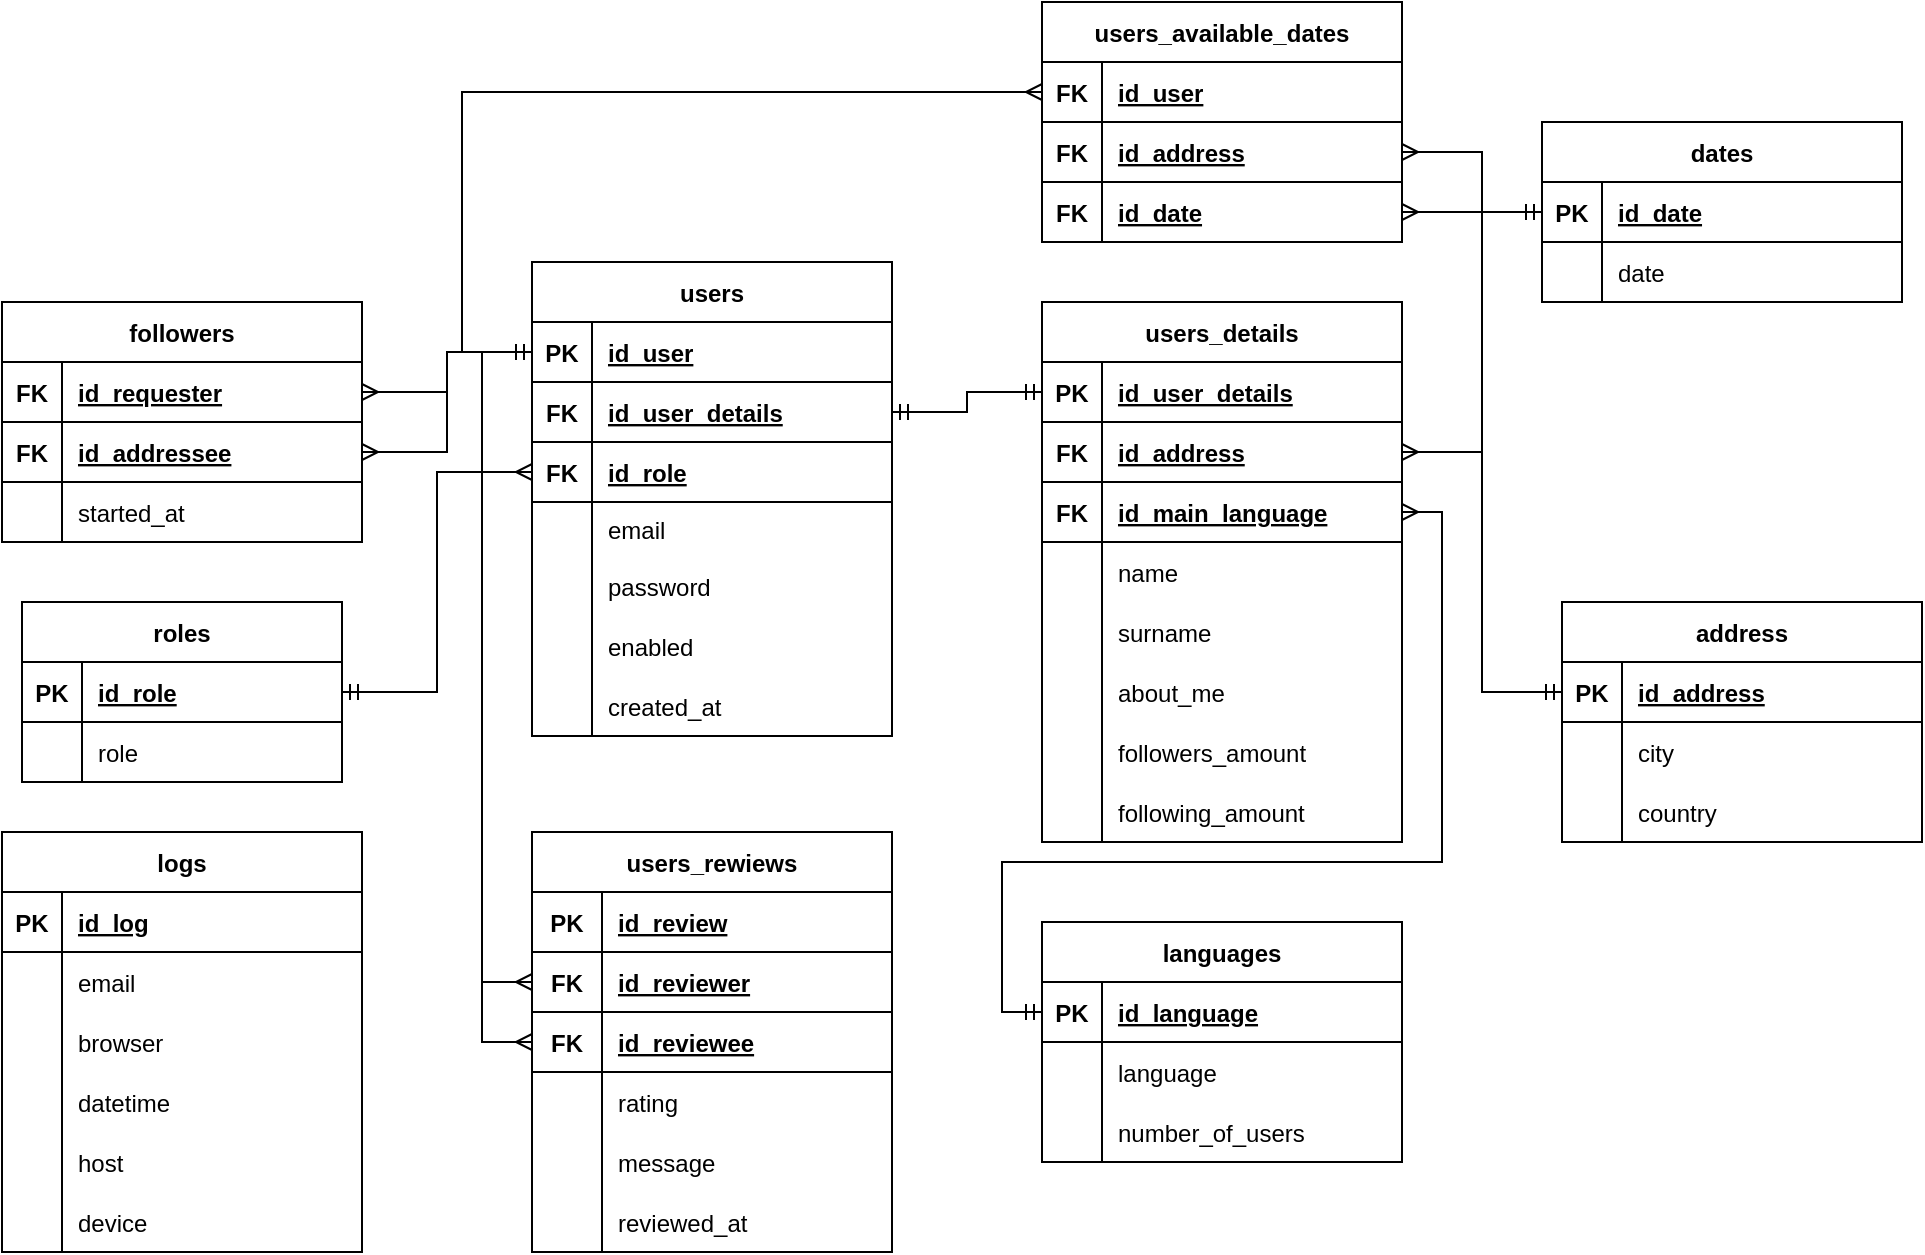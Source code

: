 <mxfile version="14.1.8" type="device"><diagram id="R2lEEEUBdFMjLlhIrx00" name="Page-1"><mxGraphModel dx="1810" dy="1730" grid="1" gridSize="10" guides="1" tooltips="1" connect="1" arrows="1" fold="1" page="1" pageScale="1" pageWidth="850" pageHeight="1100" math="0" shadow="0" extFonts="Permanent Marker^https://fonts.googleapis.com/css?family=Permanent+Marker"><root><mxCell id="0"/><mxCell id="1" parent="0"/><mxCell id="QQQdyWbnRDklk17MnXD_-1" value="users" style="shape=table;startSize=30;container=1;collapsible=1;childLayout=tableLayout;fixedRows=1;rowLines=0;fontStyle=1;align=center;resizeLast=1;" parent="1" vertex="1"><mxGeometry x="245" y="70" width="180" height="237" as="geometry"><mxRectangle x="245" y="100" width="60" height="30" as="alternateBounds"/></mxGeometry></mxCell><mxCell id="QQQdyWbnRDklk17MnXD_-2" value="" style="shape=partialRectangle;collapsible=0;dropTarget=0;pointerEvents=0;fillColor=none;top=0;left=0;bottom=1;right=0;points=[[0,0.5],[1,0.5]];portConstraint=eastwest;" parent="QQQdyWbnRDklk17MnXD_-1" vertex="1"><mxGeometry y="30" width="180" height="30" as="geometry"/></mxCell><mxCell id="QQQdyWbnRDklk17MnXD_-3" value="PK" style="shape=partialRectangle;connectable=0;fillColor=none;top=0;left=0;bottom=0;right=0;fontStyle=1;overflow=hidden;" parent="QQQdyWbnRDklk17MnXD_-2" vertex="1"><mxGeometry width="30" height="30" as="geometry"/></mxCell><mxCell id="QQQdyWbnRDklk17MnXD_-4" value="id_user" style="shape=partialRectangle;connectable=0;fillColor=none;top=0;left=0;bottom=0;right=0;align=left;spacingLeft=6;fontStyle=5;overflow=hidden;" parent="QQQdyWbnRDklk17MnXD_-2" vertex="1"><mxGeometry x="30" width="150" height="30" as="geometry"/></mxCell><mxCell id="QQQdyWbnRDklk17MnXD_-152" value="" style="shape=partialRectangle;collapsible=0;dropTarget=0;pointerEvents=0;fillColor=none;top=0;left=0;bottom=1;right=0;points=[[0,0.5],[1,0.5]];portConstraint=eastwest;" parent="QQQdyWbnRDklk17MnXD_-1" vertex="1"><mxGeometry y="60" width="180" height="30" as="geometry"/></mxCell><mxCell id="QQQdyWbnRDklk17MnXD_-153" value="FK" style="shape=partialRectangle;connectable=0;fillColor=none;top=0;left=0;bottom=0;right=0;fontStyle=1;overflow=hidden;" parent="QQQdyWbnRDklk17MnXD_-152" vertex="1"><mxGeometry width="30" height="30" as="geometry"/></mxCell><mxCell id="QQQdyWbnRDklk17MnXD_-154" value="id_user_details" style="shape=partialRectangle;connectable=0;fillColor=none;top=0;left=0;bottom=0;right=0;align=left;spacingLeft=6;fontStyle=5;overflow=hidden;" parent="QQQdyWbnRDklk17MnXD_-152" vertex="1"><mxGeometry x="30" width="150" height="30" as="geometry"/></mxCell><mxCell id="QPx7M7cg3uS0VFVRsW0V-1" value="" style="shape=partialRectangle;collapsible=0;dropTarget=0;pointerEvents=0;fillColor=none;top=0;left=0;bottom=1;right=0;points=[[0,0.5],[1,0.5]];portConstraint=eastwest;" parent="QQQdyWbnRDklk17MnXD_-1" vertex="1"><mxGeometry y="90" width="180" height="30" as="geometry"/></mxCell><mxCell id="QPx7M7cg3uS0VFVRsW0V-2" value="FK" style="shape=partialRectangle;connectable=0;fillColor=none;top=0;left=0;bottom=0;right=0;fontStyle=1;overflow=hidden;" parent="QPx7M7cg3uS0VFVRsW0V-1" vertex="1"><mxGeometry width="30" height="30" as="geometry"/></mxCell><mxCell id="QPx7M7cg3uS0VFVRsW0V-3" value="id_role" style="shape=partialRectangle;connectable=0;fillColor=none;top=0;left=0;bottom=0;right=0;align=left;spacingLeft=6;fontStyle=5;overflow=hidden;" parent="QPx7M7cg3uS0VFVRsW0V-1" vertex="1"><mxGeometry x="30" width="150" height="30" as="geometry"/></mxCell><mxCell id="QQQdyWbnRDklk17MnXD_-5" value="" style="shape=partialRectangle;collapsible=0;dropTarget=0;pointerEvents=0;fillColor=none;top=0;left=0;bottom=0;right=0;points=[[0,0.5],[1,0.5]];portConstraint=eastwest;" parent="QQQdyWbnRDklk17MnXD_-1" vertex="1"><mxGeometry y="120" width="180" height="27" as="geometry"/></mxCell><mxCell id="QQQdyWbnRDklk17MnXD_-6" value="" style="shape=partialRectangle;connectable=0;fillColor=none;top=0;left=0;bottom=0;right=0;editable=1;overflow=hidden;" parent="QQQdyWbnRDklk17MnXD_-5" vertex="1"><mxGeometry width="30" height="27" as="geometry"/></mxCell><mxCell id="QQQdyWbnRDklk17MnXD_-7" value="email" style="shape=partialRectangle;connectable=0;fillColor=none;top=0;left=0;bottom=0;right=0;align=left;spacingLeft=6;overflow=hidden;" parent="QQQdyWbnRDklk17MnXD_-5" vertex="1"><mxGeometry x="30" width="150" height="27" as="geometry"/></mxCell><mxCell id="QQQdyWbnRDklk17MnXD_-8" value="" style="shape=partialRectangle;collapsible=0;dropTarget=0;pointerEvents=0;fillColor=none;top=0;left=0;bottom=0;right=0;points=[[0,0.5],[1,0.5]];portConstraint=eastwest;" parent="QQQdyWbnRDklk17MnXD_-1" vertex="1"><mxGeometry y="147" width="180" height="30" as="geometry"/></mxCell><mxCell id="QQQdyWbnRDklk17MnXD_-9" value="" style="shape=partialRectangle;connectable=0;fillColor=none;top=0;left=0;bottom=0;right=0;editable=1;overflow=hidden;" parent="QQQdyWbnRDklk17MnXD_-8" vertex="1"><mxGeometry width="30" height="30" as="geometry"/></mxCell><mxCell id="QQQdyWbnRDklk17MnXD_-10" value="password" style="shape=partialRectangle;connectable=0;fillColor=none;top=0;left=0;bottom=0;right=0;align=left;spacingLeft=6;overflow=hidden;" parent="QQQdyWbnRDklk17MnXD_-8" vertex="1"><mxGeometry x="30" width="150" height="30" as="geometry"/></mxCell><mxCell id="QQQdyWbnRDklk17MnXD_-11" value="" style="shape=partialRectangle;collapsible=0;dropTarget=0;pointerEvents=0;fillColor=none;top=0;left=0;bottom=0;right=0;points=[[0,0.5],[1,0.5]];portConstraint=eastwest;" parent="QQQdyWbnRDklk17MnXD_-1" vertex="1"><mxGeometry y="177" width="180" height="30" as="geometry"/></mxCell><mxCell id="QQQdyWbnRDklk17MnXD_-12" value="" style="shape=partialRectangle;connectable=0;fillColor=none;top=0;left=0;bottom=0;right=0;editable=1;overflow=hidden;" parent="QQQdyWbnRDklk17MnXD_-11" vertex="1"><mxGeometry width="30" height="30" as="geometry"/></mxCell><mxCell id="QQQdyWbnRDklk17MnXD_-13" value="enabled" style="shape=partialRectangle;connectable=0;fillColor=none;top=0;left=0;bottom=0;right=0;align=left;spacingLeft=6;overflow=hidden;" parent="QQQdyWbnRDklk17MnXD_-11" vertex="1"><mxGeometry x="30" width="150" height="30" as="geometry"/></mxCell><mxCell id="QQQdyWbnRDklk17MnXD_-31" value="" style="shape=partialRectangle;collapsible=0;dropTarget=0;pointerEvents=0;fillColor=none;top=0;left=0;bottom=0;right=0;points=[[0,0.5],[1,0.5]];portConstraint=eastwest;" parent="QQQdyWbnRDklk17MnXD_-1" vertex="1"><mxGeometry y="207" width="180" height="30" as="geometry"/></mxCell><mxCell id="QQQdyWbnRDklk17MnXD_-32" value="" style="shape=partialRectangle;connectable=0;fillColor=none;top=0;left=0;bottom=0;right=0;editable=1;overflow=hidden;" parent="QQQdyWbnRDklk17MnXD_-31" vertex="1"><mxGeometry width="30" height="30" as="geometry"/></mxCell><mxCell id="QQQdyWbnRDklk17MnXD_-33" value="created_at" style="shape=partialRectangle;connectable=0;fillColor=none;top=0;left=0;bottom=0;right=0;align=left;spacingLeft=6;overflow=hidden;" parent="QQQdyWbnRDklk17MnXD_-31" vertex="1"><mxGeometry x="30" width="150" height="30" as="geometry"/></mxCell><mxCell id="QQQdyWbnRDklk17MnXD_-14" value="users_details" style="shape=table;startSize=30;container=1;collapsible=1;childLayout=tableLayout;fixedRows=1;rowLines=0;fontStyle=1;align=center;resizeLast=1;" parent="1" vertex="1"><mxGeometry x="500" y="90" width="180" height="270" as="geometry"/></mxCell><mxCell id="QQQdyWbnRDklk17MnXD_-15" value="" style="shape=partialRectangle;collapsible=0;dropTarget=0;pointerEvents=0;fillColor=none;top=0;left=0;bottom=1;right=0;points=[[0,0.5],[1,0.5]];portConstraint=eastwest;" parent="QQQdyWbnRDklk17MnXD_-14" vertex="1"><mxGeometry y="30" width="180" height="30" as="geometry"/></mxCell><mxCell id="QQQdyWbnRDklk17MnXD_-16" value="PK" style="shape=partialRectangle;connectable=0;fillColor=none;top=0;left=0;bottom=0;right=0;fontStyle=1;overflow=hidden;" parent="QQQdyWbnRDklk17MnXD_-15" vertex="1"><mxGeometry width="30" height="30" as="geometry"/></mxCell><mxCell id="QQQdyWbnRDklk17MnXD_-17" value="id_user_details" style="shape=partialRectangle;connectable=0;fillColor=none;top=0;left=0;bottom=0;right=0;align=left;spacingLeft=6;fontStyle=5;overflow=hidden;" parent="QQQdyWbnRDklk17MnXD_-15" vertex="1"><mxGeometry x="30" width="150" height="30" as="geometry"/></mxCell><mxCell id="QQQdyWbnRDklk17MnXD_-162" value="" style="shape=partialRectangle;collapsible=0;dropTarget=0;pointerEvents=0;fillColor=none;top=0;left=0;bottom=1;right=0;points=[[0,0.5],[1,0.5]];portConstraint=eastwest;" parent="QQQdyWbnRDklk17MnXD_-14" vertex="1"><mxGeometry y="60" width="180" height="30" as="geometry"/></mxCell><mxCell id="QQQdyWbnRDklk17MnXD_-163" value="FK" style="shape=partialRectangle;connectable=0;fillColor=none;top=0;left=0;bottom=0;right=0;fontStyle=1;overflow=hidden;" parent="QQQdyWbnRDklk17MnXD_-162" vertex="1"><mxGeometry width="30" height="30" as="geometry"/></mxCell><mxCell id="QQQdyWbnRDklk17MnXD_-164" value="id_address" style="shape=partialRectangle;connectable=0;fillColor=none;top=0;left=0;bottom=0;right=0;align=left;spacingLeft=6;fontStyle=5;overflow=hidden;" parent="QQQdyWbnRDklk17MnXD_-162" vertex="1"><mxGeometry x="30" width="150" height="30" as="geometry"/></mxCell><mxCell id="KaWQi2-faevTmhWFmz7z-18" value="" style="shape=partialRectangle;collapsible=0;dropTarget=0;pointerEvents=0;fillColor=none;top=0;left=0;bottom=1;right=0;points=[[0,0.5],[1,0.5]];portConstraint=eastwest;" parent="QQQdyWbnRDklk17MnXD_-14" vertex="1"><mxGeometry y="90" width="180" height="30" as="geometry"/></mxCell><mxCell id="KaWQi2-faevTmhWFmz7z-19" value="FK" style="shape=partialRectangle;connectable=0;fillColor=none;top=0;left=0;bottom=0;right=0;fontStyle=1;overflow=hidden;" parent="KaWQi2-faevTmhWFmz7z-18" vertex="1"><mxGeometry width="30" height="30" as="geometry"/></mxCell><mxCell id="KaWQi2-faevTmhWFmz7z-20" value="id_main_language" style="shape=partialRectangle;connectable=0;fillColor=none;top=0;left=0;bottom=0;right=0;align=left;spacingLeft=6;fontStyle=5;overflow=hidden;" parent="KaWQi2-faevTmhWFmz7z-18" vertex="1"><mxGeometry x="30" width="150" height="30" as="geometry"/></mxCell><mxCell id="QQQdyWbnRDklk17MnXD_-18" value="" style="shape=partialRectangle;collapsible=0;dropTarget=0;pointerEvents=0;fillColor=none;top=0;left=0;bottom=0;right=0;points=[[0,0.5],[1,0.5]];portConstraint=eastwest;" parent="QQQdyWbnRDklk17MnXD_-14" vertex="1"><mxGeometry y="120" width="180" height="30" as="geometry"/></mxCell><mxCell id="QQQdyWbnRDklk17MnXD_-19" value="" style="shape=partialRectangle;connectable=0;fillColor=none;top=0;left=0;bottom=0;right=0;editable=1;overflow=hidden;" parent="QQQdyWbnRDklk17MnXD_-18" vertex="1"><mxGeometry width="30" height="30" as="geometry"/></mxCell><mxCell id="QQQdyWbnRDklk17MnXD_-20" value="name" style="shape=partialRectangle;connectable=0;fillColor=none;top=0;left=0;bottom=0;right=0;align=left;spacingLeft=6;overflow=hidden;" parent="QQQdyWbnRDklk17MnXD_-18" vertex="1"><mxGeometry x="30" width="150" height="30" as="geometry"/></mxCell><mxCell id="QQQdyWbnRDklk17MnXD_-21" value="" style="shape=partialRectangle;collapsible=0;dropTarget=0;pointerEvents=0;fillColor=none;top=0;left=0;bottom=0;right=0;points=[[0,0.5],[1,0.5]];portConstraint=eastwest;" parent="QQQdyWbnRDklk17MnXD_-14" vertex="1"><mxGeometry y="150" width="180" height="30" as="geometry"/></mxCell><mxCell id="QQQdyWbnRDklk17MnXD_-22" value="" style="shape=partialRectangle;connectable=0;fillColor=none;top=0;left=0;bottom=0;right=0;editable=1;overflow=hidden;" parent="QQQdyWbnRDklk17MnXD_-21" vertex="1"><mxGeometry width="30" height="30" as="geometry"/></mxCell><mxCell id="QQQdyWbnRDklk17MnXD_-23" value="surname" style="shape=partialRectangle;connectable=0;fillColor=none;top=0;left=0;bottom=0;right=0;align=left;spacingLeft=6;overflow=hidden;" parent="QQQdyWbnRDklk17MnXD_-21" vertex="1"><mxGeometry x="30" width="150" height="30" as="geometry"/></mxCell><mxCell id="QQQdyWbnRDklk17MnXD_-34" value="" style="shape=partialRectangle;collapsible=0;dropTarget=0;pointerEvents=0;fillColor=none;top=0;left=0;bottom=0;right=0;points=[[0,0.5],[1,0.5]];portConstraint=eastwest;" parent="QQQdyWbnRDklk17MnXD_-14" vertex="1"><mxGeometry y="180" width="180" height="30" as="geometry"/></mxCell><mxCell id="QQQdyWbnRDklk17MnXD_-35" value="" style="shape=partialRectangle;connectable=0;fillColor=none;top=0;left=0;bottom=0;right=0;editable=1;overflow=hidden;" parent="QQQdyWbnRDklk17MnXD_-34" vertex="1"><mxGeometry width="30" height="30" as="geometry"/></mxCell><mxCell id="QQQdyWbnRDklk17MnXD_-36" value="about_me" style="shape=partialRectangle;connectable=0;fillColor=none;top=0;left=0;bottom=0;right=0;align=left;spacingLeft=6;overflow=hidden;" parent="QQQdyWbnRDklk17MnXD_-34" vertex="1"><mxGeometry x="30" width="150" height="30" as="geometry"/></mxCell><mxCell id="QQQdyWbnRDklk17MnXD_-258" value="" style="shape=partialRectangle;collapsible=0;dropTarget=0;pointerEvents=0;fillColor=none;top=0;left=0;bottom=0;right=0;points=[[0,0.5],[1,0.5]];portConstraint=eastwest;" parent="QQQdyWbnRDklk17MnXD_-14" vertex="1"><mxGeometry y="210" width="180" height="30" as="geometry"/></mxCell><mxCell id="QQQdyWbnRDklk17MnXD_-259" value="" style="shape=partialRectangle;connectable=0;fillColor=none;top=0;left=0;bottom=0;right=0;editable=1;overflow=hidden;" parent="QQQdyWbnRDklk17MnXD_-258" vertex="1"><mxGeometry width="30" height="30" as="geometry"/></mxCell><mxCell id="QQQdyWbnRDklk17MnXD_-260" value="followers_amount" style="shape=partialRectangle;connectable=0;fillColor=none;top=0;left=0;bottom=0;right=0;align=left;spacingLeft=6;overflow=hidden;" parent="QQQdyWbnRDklk17MnXD_-258" vertex="1"><mxGeometry x="30" width="150" height="30" as="geometry"/></mxCell><mxCell id="QQQdyWbnRDklk17MnXD_-262" value="" style="shape=partialRectangle;collapsible=0;dropTarget=0;pointerEvents=0;fillColor=none;top=0;left=0;bottom=0;right=0;points=[[0,0.5],[1,0.5]];portConstraint=eastwest;" parent="QQQdyWbnRDklk17MnXD_-14" vertex="1"><mxGeometry y="240" width="180" height="30" as="geometry"/></mxCell><mxCell id="QQQdyWbnRDklk17MnXD_-263" value="" style="shape=partialRectangle;connectable=0;fillColor=none;top=0;left=0;bottom=0;right=0;editable=1;overflow=hidden;" parent="QQQdyWbnRDklk17MnXD_-262" vertex="1"><mxGeometry width="30" height="30" as="geometry"/></mxCell><mxCell id="QQQdyWbnRDklk17MnXD_-264" value="following_amount" style="shape=partialRectangle;connectable=0;fillColor=none;top=0;left=0;bottom=0;right=0;align=left;spacingLeft=6;overflow=hidden;" parent="QQQdyWbnRDklk17MnXD_-262" vertex="1"><mxGeometry x="30" width="150" height="30" as="geometry"/></mxCell><mxCell id="QQQdyWbnRDklk17MnXD_-43" value="address" style="shape=table;startSize=30;container=1;collapsible=1;childLayout=tableLayout;fixedRows=1;rowLines=0;fontStyle=1;align=center;resizeLast=1;" parent="1" vertex="1"><mxGeometry x="760" y="240" width="180" height="120" as="geometry"/></mxCell><mxCell id="QQQdyWbnRDklk17MnXD_-44" value="" style="shape=partialRectangle;collapsible=0;dropTarget=0;pointerEvents=0;fillColor=none;top=0;left=0;bottom=1;right=0;points=[[0,0.5],[1,0.5]];portConstraint=eastwest;" parent="QQQdyWbnRDklk17MnXD_-43" vertex="1"><mxGeometry y="30" width="180" height="30" as="geometry"/></mxCell><mxCell id="QQQdyWbnRDklk17MnXD_-45" value="PK" style="shape=partialRectangle;connectable=0;fillColor=none;top=0;left=0;bottom=0;right=0;fontStyle=1;overflow=hidden;" parent="QQQdyWbnRDklk17MnXD_-44" vertex="1"><mxGeometry width="30" height="30" as="geometry"/></mxCell><mxCell id="QQQdyWbnRDklk17MnXD_-46" value="id_address" style="shape=partialRectangle;connectable=0;fillColor=none;top=0;left=0;bottom=0;right=0;align=left;spacingLeft=6;fontStyle=5;overflow=hidden;" parent="QQQdyWbnRDklk17MnXD_-44" vertex="1"><mxGeometry x="30" width="150" height="30" as="geometry"/></mxCell><mxCell id="QQQdyWbnRDklk17MnXD_-47" value="" style="shape=partialRectangle;collapsible=0;dropTarget=0;pointerEvents=0;fillColor=none;top=0;left=0;bottom=0;right=0;points=[[0,0.5],[1,0.5]];portConstraint=eastwest;" parent="QQQdyWbnRDklk17MnXD_-43" vertex="1"><mxGeometry y="60" width="180" height="30" as="geometry"/></mxCell><mxCell id="QQQdyWbnRDklk17MnXD_-48" value="" style="shape=partialRectangle;connectable=0;fillColor=none;top=0;left=0;bottom=0;right=0;editable=1;overflow=hidden;" parent="QQQdyWbnRDklk17MnXD_-47" vertex="1"><mxGeometry width="30" height="30" as="geometry"/></mxCell><mxCell id="QQQdyWbnRDklk17MnXD_-49" value="city" style="shape=partialRectangle;connectable=0;fillColor=none;top=0;left=0;bottom=0;right=0;align=left;spacingLeft=6;overflow=hidden;" parent="QQQdyWbnRDklk17MnXD_-47" vertex="1"><mxGeometry x="30" width="150" height="30" as="geometry"/></mxCell><mxCell id="QQQdyWbnRDklk17MnXD_-50" value="" style="shape=partialRectangle;collapsible=0;dropTarget=0;pointerEvents=0;fillColor=none;top=0;left=0;bottom=0;right=0;points=[[0,0.5],[1,0.5]];portConstraint=eastwest;" parent="QQQdyWbnRDklk17MnXD_-43" vertex="1"><mxGeometry y="90" width="180" height="30" as="geometry"/></mxCell><mxCell id="QQQdyWbnRDklk17MnXD_-51" value="" style="shape=partialRectangle;connectable=0;fillColor=none;top=0;left=0;bottom=0;right=0;editable=1;overflow=hidden;" parent="QQQdyWbnRDklk17MnXD_-50" vertex="1"><mxGeometry width="30" height="30" as="geometry"/></mxCell><mxCell id="QQQdyWbnRDklk17MnXD_-52" value="country" style="shape=partialRectangle;connectable=0;fillColor=none;top=0;left=0;bottom=0;right=0;align=left;spacingLeft=6;overflow=hidden;" parent="QQQdyWbnRDklk17MnXD_-50" vertex="1"><mxGeometry x="30" width="150" height="30" as="geometry"/></mxCell><mxCell id="QQQdyWbnRDklk17MnXD_-56" value="languages" style="shape=table;startSize=30;container=1;collapsible=1;childLayout=tableLayout;fixedRows=1;rowLines=0;fontStyle=1;align=center;resizeLast=1;" parent="1" vertex="1"><mxGeometry x="500" y="400" width="180" height="120" as="geometry"/></mxCell><mxCell id="QQQdyWbnRDklk17MnXD_-57" value="" style="shape=partialRectangle;collapsible=0;dropTarget=0;pointerEvents=0;fillColor=none;top=0;left=0;bottom=1;right=0;points=[[0,0.5],[1,0.5]];portConstraint=eastwest;" parent="QQQdyWbnRDklk17MnXD_-56" vertex="1"><mxGeometry y="30" width="180" height="30" as="geometry"/></mxCell><mxCell id="QQQdyWbnRDklk17MnXD_-58" value="PK" style="shape=partialRectangle;connectable=0;fillColor=none;top=0;left=0;bottom=0;right=0;fontStyle=1;overflow=hidden;" parent="QQQdyWbnRDklk17MnXD_-57" vertex="1"><mxGeometry width="30" height="30" as="geometry"/></mxCell><mxCell id="QQQdyWbnRDklk17MnXD_-59" value="id_language" style="shape=partialRectangle;connectable=0;fillColor=none;top=0;left=0;bottom=0;right=0;align=left;spacingLeft=6;fontStyle=5;overflow=hidden;" parent="QQQdyWbnRDklk17MnXD_-57" vertex="1"><mxGeometry x="30" width="150" height="30" as="geometry"/></mxCell><mxCell id="QQQdyWbnRDklk17MnXD_-60" value="" style="shape=partialRectangle;collapsible=0;dropTarget=0;pointerEvents=0;fillColor=none;top=0;left=0;bottom=0;right=0;points=[[0,0.5],[1,0.5]];portConstraint=eastwest;" parent="QQQdyWbnRDklk17MnXD_-56" vertex="1"><mxGeometry y="60" width="180" height="30" as="geometry"/></mxCell><mxCell id="QQQdyWbnRDklk17MnXD_-61" value="" style="shape=partialRectangle;connectable=0;fillColor=none;top=0;left=0;bottom=0;right=0;editable=1;overflow=hidden;" parent="QQQdyWbnRDklk17MnXD_-60" vertex="1"><mxGeometry width="30" height="30" as="geometry"/></mxCell><mxCell id="QQQdyWbnRDklk17MnXD_-62" value="language" style="shape=partialRectangle;connectable=0;fillColor=none;top=0;left=0;bottom=0;right=0;align=left;spacingLeft=6;overflow=hidden;" parent="QQQdyWbnRDklk17MnXD_-60" vertex="1"><mxGeometry x="30" width="150" height="30" as="geometry"/></mxCell><mxCell id="QQQdyWbnRDklk17MnXD_-63" value="" style="shape=partialRectangle;collapsible=0;dropTarget=0;pointerEvents=0;fillColor=none;top=0;left=0;bottom=0;right=0;points=[[0,0.5],[1,0.5]];portConstraint=eastwest;" parent="QQQdyWbnRDklk17MnXD_-56" vertex="1"><mxGeometry y="90" width="180" height="30" as="geometry"/></mxCell><mxCell id="QQQdyWbnRDklk17MnXD_-64" value="" style="shape=partialRectangle;connectable=0;fillColor=none;top=0;left=0;bottom=0;right=0;editable=1;overflow=hidden;" parent="QQQdyWbnRDklk17MnXD_-63" vertex="1"><mxGeometry width="30" height="30" as="geometry"/></mxCell><mxCell id="QQQdyWbnRDklk17MnXD_-65" value="number_of_users" style="shape=partialRectangle;connectable=0;fillColor=none;top=0;left=0;bottom=0;right=0;align=left;spacingLeft=6;overflow=hidden;" parent="QQQdyWbnRDklk17MnXD_-63" vertex="1"><mxGeometry x="30" width="150" height="30" as="geometry"/></mxCell><mxCell id="QQQdyWbnRDklk17MnXD_-69" value="users_rewiews" style="shape=table;startSize=30;container=1;collapsible=1;childLayout=tableLayout;fixedRows=1;rowLines=0;fontStyle=1;align=center;resizeLast=1;" parent="1" vertex="1"><mxGeometry x="245" y="355" width="180" height="210" as="geometry"/></mxCell><mxCell id="e4N90c6z5daCS9bM2yyf-2" value="" style="shape=partialRectangle;collapsible=0;dropTarget=0;pointerEvents=0;fillColor=none;top=0;left=0;bottom=1;right=0;points=[[0,0.5],[1,0.5]];portConstraint=eastwest;" vertex="1" parent="QQQdyWbnRDklk17MnXD_-69"><mxGeometry y="30" width="180" height="30" as="geometry"/></mxCell><mxCell id="e4N90c6z5daCS9bM2yyf-3" value="PK" style="shape=partialRectangle;connectable=0;fillColor=none;top=0;left=0;bottom=0;right=0;fontStyle=1;overflow=hidden;" vertex="1" parent="e4N90c6z5daCS9bM2yyf-2"><mxGeometry width="35" height="30" as="geometry"/></mxCell><mxCell id="e4N90c6z5daCS9bM2yyf-4" value="id_review" style="shape=partialRectangle;connectable=0;fillColor=none;top=0;left=0;bottom=0;right=0;align=left;spacingLeft=6;fontStyle=5;overflow=hidden;" vertex="1" parent="e4N90c6z5daCS9bM2yyf-2"><mxGeometry x="35" width="145" height="30" as="geometry"/></mxCell><mxCell id="QQQdyWbnRDklk17MnXD_-187" value="" style="shape=partialRectangle;collapsible=0;dropTarget=0;pointerEvents=0;fillColor=none;top=0;left=0;bottom=1;right=0;points=[[0,0.5],[1,0.5]];portConstraint=eastwest;" parent="QQQdyWbnRDklk17MnXD_-69" vertex="1"><mxGeometry y="60" width="180" height="30" as="geometry"/></mxCell><mxCell id="QQQdyWbnRDklk17MnXD_-188" value="FK" style="shape=partialRectangle;connectable=0;fillColor=none;top=0;left=0;bottom=0;right=0;fontStyle=1;overflow=hidden;" parent="QQQdyWbnRDklk17MnXD_-187" vertex="1"><mxGeometry width="35" height="30" as="geometry"/></mxCell><mxCell id="QQQdyWbnRDklk17MnXD_-189" value="id_reviewer" style="shape=partialRectangle;connectable=0;fillColor=none;top=0;left=0;bottom=0;right=0;align=left;spacingLeft=6;fontStyle=5;overflow=hidden;" parent="QQQdyWbnRDklk17MnXD_-187" vertex="1"><mxGeometry x="35" width="145" height="30" as="geometry"/></mxCell><mxCell id="KaWQi2-faevTmhWFmz7z-1" value="" style="shape=partialRectangle;collapsible=0;dropTarget=0;pointerEvents=0;fillColor=none;top=0;left=0;bottom=1;right=0;points=[[0,0.5],[1,0.5]];portConstraint=eastwest;" parent="QQQdyWbnRDklk17MnXD_-69" vertex="1"><mxGeometry y="90" width="180" height="30" as="geometry"/></mxCell><mxCell id="KaWQi2-faevTmhWFmz7z-2" value="FK" style="shape=partialRectangle;connectable=0;fillColor=none;top=0;left=0;bottom=0;right=0;fontStyle=1;overflow=hidden;" parent="KaWQi2-faevTmhWFmz7z-1" vertex="1"><mxGeometry width="35" height="30" as="geometry"/></mxCell><mxCell id="KaWQi2-faevTmhWFmz7z-3" value="id_reviewee" style="shape=partialRectangle;connectable=0;fillColor=none;top=0;left=0;bottom=0;right=0;align=left;spacingLeft=6;fontStyle=5;overflow=hidden;" parent="KaWQi2-faevTmhWFmz7z-1" vertex="1"><mxGeometry x="35" width="145" height="30" as="geometry"/></mxCell><mxCell id="QQQdyWbnRDklk17MnXD_-232" value="" style="shape=partialRectangle;collapsible=0;dropTarget=0;pointerEvents=0;fillColor=none;top=0;left=0;bottom=0;right=0;points=[[0,0.5],[1,0.5]];portConstraint=eastwest;align=left;" parent="QQQdyWbnRDklk17MnXD_-69" vertex="1"><mxGeometry y="120" width="180" height="30" as="geometry"/></mxCell><mxCell id="QQQdyWbnRDklk17MnXD_-233" value="" style="shape=partialRectangle;connectable=0;fillColor=none;top=0;left=0;bottom=0;right=0;editable=1;overflow=hidden;" parent="QQQdyWbnRDklk17MnXD_-232" vertex="1"><mxGeometry width="35" height="30" as="geometry"/></mxCell><mxCell id="QQQdyWbnRDklk17MnXD_-234" value="rating" style="shape=partialRectangle;connectable=0;fillColor=none;top=0;left=0;bottom=0;right=0;align=left;spacingLeft=6;overflow=hidden;" parent="QQQdyWbnRDklk17MnXD_-232" vertex="1"><mxGeometry x="35" width="145" height="30" as="geometry"/></mxCell><mxCell id="QQQdyWbnRDklk17MnXD_-235" value="" style="shape=partialRectangle;collapsible=0;dropTarget=0;pointerEvents=0;fillColor=none;top=0;left=0;bottom=0;right=0;points=[[0,0.5],[1,0.5]];portConstraint=eastwest;align=left;" parent="QQQdyWbnRDklk17MnXD_-69" vertex="1"><mxGeometry y="150" width="180" height="30" as="geometry"/></mxCell><mxCell id="QQQdyWbnRDklk17MnXD_-236" value="" style="shape=partialRectangle;connectable=0;fillColor=none;top=0;left=0;bottom=0;right=0;editable=1;overflow=hidden;" parent="QQQdyWbnRDklk17MnXD_-235" vertex="1"><mxGeometry width="35" height="30" as="geometry"/></mxCell><mxCell id="QQQdyWbnRDklk17MnXD_-237" value="message" style="shape=partialRectangle;connectable=0;fillColor=none;top=0;left=0;bottom=0;right=0;align=left;spacingLeft=6;overflow=hidden;" parent="QQQdyWbnRDklk17MnXD_-235" vertex="1"><mxGeometry x="35" width="145" height="30" as="geometry"/></mxCell><mxCell id="QQQdyWbnRDklk17MnXD_-238" value="" style="shape=partialRectangle;collapsible=0;dropTarget=0;pointerEvents=0;fillColor=none;top=0;left=0;bottom=0;right=0;points=[[0,0.5],[1,0.5]];portConstraint=eastwest;align=left;" parent="QQQdyWbnRDklk17MnXD_-69" vertex="1"><mxGeometry y="180" width="180" height="30" as="geometry"/></mxCell><mxCell id="QQQdyWbnRDklk17MnXD_-239" value="" style="shape=partialRectangle;connectable=0;fillColor=none;top=0;left=0;bottom=0;right=0;editable=1;overflow=hidden;" parent="QQQdyWbnRDklk17MnXD_-238" vertex="1"><mxGeometry width="35" height="30" as="geometry"/></mxCell><mxCell id="QQQdyWbnRDklk17MnXD_-240" value="reviewed_at" style="shape=partialRectangle;connectable=0;fillColor=none;top=0;left=0;bottom=0;right=0;align=left;spacingLeft=6;overflow=hidden;" parent="QQQdyWbnRDklk17MnXD_-238" vertex="1"><mxGeometry x="35" width="145" height="30" as="geometry"/></mxCell><mxCell id="QQQdyWbnRDklk17MnXD_-160" style="edgeStyle=orthogonalEdgeStyle;rounded=0;orthogonalLoop=1;jettySize=auto;html=1;exitX=0;exitY=0.5;exitDx=0;exitDy=0;entryX=1;entryY=0.5;entryDx=0;entryDy=0;startArrow=ERmandOne;startFill=0;endArrow=ERmandOne;endFill=0;" parent="1" source="QQQdyWbnRDklk17MnXD_-15" target="QQQdyWbnRDklk17MnXD_-152" edge="1"><mxGeometry relative="1" as="geometry"/></mxCell><mxCell id="QQQdyWbnRDklk17MnXD_-190" style="edgeStyle=orthogonalEdgeStyle;rounded=0;orthogonalLoop=1;jettySize=auto;html=1;exitX=0;exitY=0.5;exitDx=0;exitDy=0;entryX=1;entryY=0.5;entryDx=0;entryDy=0;startArrow=ERmandOne;startFill=0;endArrow=ERmany;endFill=0;" parent="1" source="QQQdyWbnRDklk17MnXD_-44" target="QQQdyWbnRDklk17MnXD_-162" edge="1"><mxGeometry relative="1" as="geometry"/></mxCell><mxCell id="QQQdyWbnRDklk17MnXD_-231" style="edgeStyle=orthogonalEdgeStyle;rounded=0;orthogonalLoop=1;jettySize=auto;html=1;exitX=0;exitY=0.5;exitDx=0;exitDy=0;entryX=0;entryY=0.5;entryDx=0;entryDy=0;startArrow=ERmandOne;startFill=0;endArrow=ERmany;endFill=0;" parent="1" source="QQQdyWbnRDklk17MnXD_-2" target="QQQdyWbnRDklk17MnXD_-187" edge="1"><mxGeometry relative="1" as="geometry"><Array as="points"><mxPoint x="220" y="115"/><mxPoint x="220" y="430"/></Array></mxGeometry></mxCell><mxCell id="QQQdyWbnRDklk17MnXD_-244" value="followers" style="shape=table;startSize=30;container=1;collapsible=1;childLayout=tableLayout;fixedRows=1;rowLines=0;fontStyle=1;align=center;resizeLast=1;" parent="1" vertex="1"><mxGeometry x="-20" y="90" width="180" height="120" as="geometry"/></mxCell><mxCell id="QQQdyWbnRDklk17MnXD_-265" value="" style="shape=partialRectangle;collapsible=0;dropTarget=0;pointerEvents=0;fillColor=none;top=0;left=0;bottom=1;right=0;points=[[0,0.5],[1,0.5]];portConstraint=eastwest;align=left;" parent="QQQdyWbnRDklk17MnXD_-244" vertex="1"><mxGeometry y="30" width="180" height="30" as="geometry"/></mxCell><mxCell id="QQQdyWbnRDklk17MnXD_-266" value="FK" style="shape=partialRectangle;connectable=0;fillColor=none;top=0;left=0;bottom=0;right=0;fontStyle=1;overflow=hidden;" parent="QQQdyWbnRDklk17MnXD_-265" vertex="1"><mxGeometry width="30" height="30" as="geometry"/></mxCell><mxCell id="QQQdyWbnRDklk17MnXD_-267" value="id_requester" style="shape=partialRectangle;connectable=0;fillColor=none;top=0;left=0;bottom=0;right=0;align=left;spacingLeft=6;fontStyle=5;overflow=hidden;" parent="QQQdyWbnRDklk17MnXD_-265" vertex="1"><mxGeometry x="30" width="150" height="30" as="geometry"/></mxCell><mxCell id="QQQdyWbnRDklk17MnXD_-268" value="" style="shape=partialRectangle;collapsible=0;dropTarget=0;pointerEvents=0;fillColor=none;top=0;left=0;bottom=1;right=0;points=[[0,0.5],[1,0.5]];portConstraint=eastwest;align=left;" parent="QQQdyWbnRDklk17MnXD_-244" vertex="1"><mxGeometry y="60" width="180" height="30" as="geometry"/></mxCell><mxCell id="QQQdyWbnRDklk17MnXD_-269" value="FK" style="shape=partialRectangle;connectable=0;fillColor=none;top=0;left=0;bottom=0;right=0;fontStyle=1;overflow=hidden;" parent="QQQdyWbnRDklk17MnXD_-268" vertex="1"><mxGeometry width="30" height="30" as="geometry"/></mxCell><mxCell id="QQQdyWbnRDklk17MnXD_-270" value="id_addressee" style="shape=partialRectangle;connectable=0;fillColor=none;top=0;left=0;bottom=0;right=0;align=left;spacingLeft=6;fontStyle=5;overflow=hidden;" parent="QQQdyWbnRDklk17MnXD_-268" vertex="1"><mxGeometry x="30" width="150" height="30" as="geometry"/></mxCell><mxCell id="QQQdyWbnRDklk17MnXD_-254" value="" style="shape=partialRectangle;collapsible=0;dropTarget=0;pointerEvents=0;fillColor=none;top=0;left=0;bottom=0;right=0;points=[[0,0.5],[1,0.5]];portConstraint=eastwest;" parent="QQQdyWbnRDklk17MnXD_-244" vertex="1"><mxGeometry y="90" width="180" height="30" as="geometry"/></mxCell><mxCell id="QQQdyWbnRDklk17MnXD_-255" value="" style="shape=partialRectangle;connectable=0;fillColor=none;top=0;left=0;bottom=0;right=0;editable=1;overflow=hidden;" parent="QQQdyWbnRDklk17MnXD_-254" vertex="1"><mxGeometry width="30" height="30" as="geometry"/></mxCell><mxCell id="QQQdyWbnRDklk17MnXD_-256" value="started_at" style="shape=partialRectangle;connectable=0;fillColor=none;top=0;left=0;bottom=0;right=0;align=left;spacingLeft=6;overflow=hidden;" parent="QQQdyWbnRDklk17MnXD_-254" vertex="1"><mxGeometry x="30" width="150" height="30" as="geometry"/></mxCell><mxCell id="QQQdyWbnRDklk17MnXD_-272" style="edgeStyle=orthogonalEdgeStyle;rounded=0;orthogonalLoop=1;jettySize=auto;html=1;exitX=0;exitY=0.5;exitDx=0;exitDy=0;startArrow=ERmandOne;startFill=0;endArrow=ERmany;endFill=0;" parent="1" source="QQQdyWbnRDklk17MnXD_-2" target="QQQdyWbnRDklk17MnXD_-265" edge="1"><mxGeometry relative="1" as="geometry"/></mxCell><mxCell id="QQQdyWbnRDklk17MnXD_-273" style="edgeStyle=orthogonalEdgeStyle;rounded=0;orthogonalLoop=1;jettySize=auto;html=1;exitX=0;exitY=0.5;exitDx=0;exitDy=0;entryX=1;entryY=0.5;entryDx=0;entryDy=0;startArrow=ERmandOne;startFill=0;endArrow=ERmany;endFill=0;" parent="1" source="QQQdyWbnRDklk17MnXD_-2" target="QQQdyWbnRDklk17MnXD_-268" edge="1"><mxGeometry relative="1" as="geometry"/></mxCell><mxCell id="QQQdyWbnRDklk17MnXD_-274" value="dates" style="shape=table;startSize=30;container=1;collapsible=1;childLayout=tableLayout;fixedRows=1;rowLines=0;fontStyle=1;align=center;resizeLast=1;" parent="1" vertex="1"><mxGeometry x="750" width="180" height="90" as="geometry"/></mxCell><mxCell id="QQQdyWbnRDklk17MnXD_-291" value="" style="shape=partialRectangle;collapsible=0;dropTarget=0;pointerEvents=0;fillColor=none;top=0;left=0;bottom=1;right=0;points=[[0,0.5],[1,0.5]];portConstraint=eastwest;align=left;" parent="QQQdyWbnRDklk17MnXD_-274" vertex="1"><mxGeometry y="30" width="180" height="30" as="geometry"/></mxCell><mxCell id="QQQdyWbnRDklk17MnXD_-292" value="PK" style="shape=partialRectangle;connectable=0;fillColor=none;top=0;left=0;bottom=0;right=0;fontStyle=1;overflow=hidden;" parent="QQQdyWbnRDklk17MnXD_-291" vertex="1"><mxGeometry width="30" height="30" as="geometry"/></mxCell><mxCell id="QQQdyWbnRDklk17MnXD_-293" value="id_date" style="shape=partialRectangle;connectable=0;fillColor=none;top=0;left=0;bottom=0;right=0;align=left;spacingLeft=6;fontStyle=5;overflow=hidden;" parent="QQQdyWbnRDklk17MnXD_-291" vertex="1"><mxGeometry x="30" width="150" height="30" as="geometry"/></mxCell><mxCell id="QQQdyWbnRDklk17MnXD_-278" value="" style="shape=partialRectangle;collapsible=0;dropTarget=0;pointerEvents=0;fillColor=none;top=0;left=0;bottom=0;right=0;points=[[0,0.5],[1,0.5]];portConstraint=eastwest;" parent="QQQdyWbnRDklk17MnXD_-274" vertex="1"><mxGeometry y="60" width="180" height="30" as="geometry"/></mxCell><mxCell id="QQQdyWbnRDklk17MnXD_-279" value="" style="shape=partialRectangle;connectable=0;fillColor=none;top=0;left=0;bottom=0;right=0;editable=1;overflow=hidden;" parent="QQQdyWbnRDklk17MnXD_-278" vertex="1"><mxGeometry width="30" height="30" as="geometry"/></mxCell><mxCell id="QQQdyWbnRDklk17MnXD_-280" value="date" style="shape=partialRectangle;connectable=0;fillColor=none;top=0;left=0;bottom=0;right=0;align=left;spacingLeft=6;overflow=hidden;" parent="QQQdyWbnRDklk17MnXD_-278" vertex="1"><mxGeometry x="30" width="150" height="30" as="geometry"/></mxCell><mxCell id="QQQdyWbnRDklk17MnXD_-295" value="users_available_dates" style="shape=table;startSize=30;container=1;collapsible=1;childLayout=tableLayout;fixedRows=1;rowLines=0;fontStyle=1;align=center;resizeLast=1;" parent="1" vertex="1"><mxGeometry x="500" y="-60" width="180.0" height="120" as="geometry"/></mxCell><mxCell id="QQQdyWbnRDklk17MnXD_-296" value="" style="shape=partialRectangle;collapsible=0;dropTarget=0;pointerEvents=0;fillColor=none;top=0;left=0;bottom=1;right=0;points=[[0,0.5],[1,0.5]];portConstraint=eastwest;" parent="QQQdyWbnRDklk17MnXD_-295" vertex="1"><mxGeometry y="30" width="180.0" height="30" as="geometry"/></mxCell><mxCell id="QQQdyWbnRDklk17MnXD_-297" value="FK" style="shape=partialRectangle;connectable=0;fillColor=none;top=0;left=0;bottom=0;right=0;fontStyle=1;overflow=hidden;" parent="QQQdyWbnRDklk17MnXD_-296" vertex="1"><mxGeometry width="30" height="30" as="geometry"/></mxCell><mxCell id="QQQdyWbnRDklk17MnXD_-298" value="id_user" style="shape=partialRectangle;connectable=0;fillColor=none;top=0;left=0;bottom=0;right=0;align=left;spacingLeft=6;fontStyle=5;overflow=hidden;" parent="QQQdyWbnRDklk17MnXD_-296" vertex="1"><mxGeometry x="30" width="150.0" height="30" as="geometry"/></mxCell><mxCell id="QPx7M7cg3uS0VFVRsW0V-47" value="" style="shape=partialRectangle;collapsible=0;dropTarget=0;pointerEvents=0;fillColor=none;top=0;left=0;bottom=1;right=0;points=[[0,0.5],[1,0.5]];portConstraint=eastwest;" parent="QQQdyWbnRDklk17MnXD_-295" vertex="1"><mxGeometry y="60" width="180.0" height="30" as="geometry"/></mxCell><mxCell id="QPx7M7cg3uS0VFVRsW0V-48" value="FK" style="shape=partialRectangle;connectable=0;fillColor=none;top=0;left=0;bottom=0;right=0;fontStyle=1;overflow=hidden;" parent="QPx7M7cg3uS0VFVRsW0V-47" vertex="1"><mxGeometry width="30" height="30" as="geometry"/></mxCell><mxCell id="QPx7M7cg3uS0VFVRsW0V-49" value="id_address" style="shape=partialRectangle;connectable=0;fillColor=none;top=0;left=0;bottom=0;right=0;align=left;spacingLeft=6;fontStyle=5;overflow=hidden;" parent="QPx7M7cg3uS0VFVRsW0V-47" vertex="1"><mxGeometry x="30" width="150.0" height="30" as="geometry"/></mxCell><mxCell id="QQQdyWbnRDklk17MnXD_-309" value="" style="shape=partialRectangle;collapsible=0;dropTarget=0;pointerEvents=0;fillColor=none;top=0;left=0;bottom=1;right=0;points=[[0,0.5],[1,0.5]];portConstraint=eastwest;align=left;" parent="QQQdyWbnRDklk17MnXD_-295" vertex="1"><mxGeometry y="90" width="180.0" height="30" as="geometry"/></mxCell><mxCell id="QQQdyWbnRDklk17MnXD_-310" value="FK" style="shape=partialRectangle;connectable=0;fillColor=none;top=0;left=0;bottom=0;right=0;fontStyle=1;overflow=hidden;" parent="QQQdyWbnRDklk17MnXD_-309" vertex="1"><mxGeometry width="30" height="30" as="geometry"/></mxCell><mxCell id="QQQdyWbnRDklk17MnXD_-311" value="id_date" style="shape=partialRectangle;connectable=0;fillColor=none;top=0;left=0;bottom=0;right=0;align=left;spacingLeft=6;fontStyle=5;overflow=hidden;" parent="QQQdyWbnRDklk17MnXD_-309" vertex="1"><mxGeometry x="30" width="150.0" height="30" as="geometry"/></mxCell><mxCell id="QQQdyWbnRDklk17MnXD_-312" style="edgeStyle=orthogonalEdgeStyle;rounded=0;orthogonalLoop=1;jettySize=auto;html=1;exitX=0;exitY=0.5;exitDx=0;exitDy=0;startArrow=ERmandOne;startFill=0;endArrow=ERmany;endFill=0;entryX=0;entryY=0.5;entryDx=0;entryDy=0;" parent="1" source="QQQdyWbnRDklk17MnXD_-2" target="QQQdyWbnRDklk17MnXD_-296" edge="1"><mxGeometry relative="1" as="geometry"><Array as="points"><mxPoint x="210" y="115"/><mxPoint x="210" y="-15"/></Array></mxGeometry></mxCell><mxCell id="QQQdyWbnRDklk17MnXD_-313" style="edgeStyle=orthogonalEdgeStyle;rounded=0;orthogonalLoop=1;jettySize=auto;html=1;exitX=0;exitY=0.5;exitDx=0;exitDy=0;entryX=1;entryY=0.5;entryDx=0;entryDy=0;startArrow=ERmandOne;startFill=0;endArrow=ERmany;endFill=0;" parent="1" source="QQQdyWbnRDklk17MnXD_-291" target="QQQdyWbnRDklk17MnXD_-309" edge="1"><mxGeometry relative="1" as="geometry"/></mxCell><mxCell id="QPx7M7cg3uS0VFVRsW0V-4" value="roles" style="shape=table;startSize=30;container=1;collapsible=1;childLayout=tableLayout;fixedRows=1;rowLines=0;fontStyle=1;align=center;resizeLast=1;" parent="1" vertex="1"><mxGeometry x="-10" y="240" width="160" height="90" as="geometry"/></mxCell><mxCell id="QPx7M7cg3uS0VFVRsW0V-5" value="" style="shape=partialRectangle;collapsible=0;dropTarget=0;pointerEvents=0;fillColor=none;top=0;left=0;bottom=1;right=0;points=[[0,0.5],[1,0.5]];portConstraint=eastwest;" parent="QPx7M7cg3uS0VFVRsW0V-4" vertex="1"><mxGeometry y="30" width="160" height="30" as="geometry"/></mxCell><mxCell id="QPx7M7cg3uS0VFVRsW0V-6" value="PK" style="shape=partialRectangle;connectable=0;fillColor=none;top=0;left=0;bottom=0;right=0;fontStyle=1;overflow=hidden;" parent="QPx7M7cg3uS0VFVRsW0V-5" vertex="1"><mxGeometry width="30" height="30" as="geometry"/></mxCell><mxCell id="QPx7M7cg3uS0VFVRsW0V-7" value="id_role" style="shape=partialRectangle;connectable=0;fillColor=none;top=0;left=0;bottom=0;right=0;align=left;spacingLeft=6;fontStyle=5;overflow=hidden;" parent="QPx7M7cg3uS0VFVRsW0V-5" vertex="1"><mxGeometry x="30" width="130" height="30" as="geometry"/></mxCell><mxCell id="QPx7M7cg3uS0VFVRsW0V-8" value="" style="shape=partialRectangle;collapsible=0;dropTarget=0;pointerEvents=0;fillColor=none;top=0;left=0;bottom=0;right=0;points=[[0,0.5],[1,0.5]];portConstraint=eastwest;" parent="QPx7M7cg3uS0VFVRsW0V-4" vertex="1"><mxGeometry y="60" width="160" height="30" as="geometry"/></mxCell><mxCell id="QPx7M7cg3uS0VFVRsW0V-9" value="" style="shape=partialRectangle;connectable=0;fillColor=none;top=0;left=0;bottom=0;right=0;editable=1;overflow=hidden;" parent="QPx7M7cg3uS0VFVRsW0V-8" vertex="1"><mxGeometry width="30" height="30" as="geometry"/></mxCell><mxCell id="QPx7M7cg3uS0VFVRsW0V-10" value="role" style="shape=partialRectangle;connectable=0;fillColor=none;top=0;left=0;bottom=0;right=0;align=left;spacingLeft=6;overflow=hidden;" parent="QPx7M7cg3uS0VFVRsW0V-8" vertex="1"><mxGeometry x="30" width="130" height="30" as="geometry"/></mxCell><mxCell id="QPx7M7cg3uS0VFVRsW0V-17" style="edgeStyle=orthogonalEdgeStyle;rounded=0;orthogonalLoop=1;jettySize=auto;html=1;exitX=1;exitY=0.5;exitDx=0;exitDy=0;entryX=0;entryY=0.5;entryDx=0;entryDy=0;startArrow=ERmandOne;startFill=0;endArrow=ERmany;endFill=0;" parent="1" source="QPx7M7cg3uS0VFVRsW0V-5" target="QPx7M7cg3uS0VFVRsW0V-1" edge="1"><mxGeometry relative="1" as="geometry"/></mxCell><mxCell id="QPx7M7cg3uS0VFVRsW0V-18" value="logs" style="shape=table;startSize=30;container=1;collapsible=1;childLayout=tableLayout;fixedRows=1;rowLines=0;fontStyle=1;align=center;resizeLast=1;" parent="1" vertex="1"><mxGeometry x="-20" y="355" width="180" height="210" as="geometry"/></mxCell><mxCell id="QPx7M7cg3uS0VFVRsW0V-19" value="" style="shape=partialRectangle;collapsible=0;dropTarget=0;pointerEvents=0;fillColor=none;top=0;left=0;bottom=1;right=0;points=[[0,0.5],[1,0.5]];portConstraint=eastwest;" parent="QPx7M7cg3uS0VFVRsW0V-18" vertex="1"><mxGeometry y="30" width="180" height="30" as="geometry"/></mxCell><mxCell id="QPx7M7cg3uS0VFVRsW0V-20" value="PK" style="shape=partialRectangle;connectable=0;fillColor=none;top=0;left=0;bottom=0;right=0;fontStyle=1;overflow=hidden;" parent="QPx7M7cg3uS0VFVRsW0V-19" vertex="1"><mxGeometry width="30" height="30" as="geometry"/></mxCell><mxCell id="QPx7M7cg3uS0VFVRsW0V-21" value="id_log" style="shape=partialRectangle;connectable=0;fillColor=none;top=0;left=0;bottom=0;right=0;align=left;spacingLeft=6;fontStyle=5;overflow=hidden;" parent="QPx7M7cg3uS0VFVRsW0V-19" vertex="1"><mxGeometry x="30" width="150" height="30" as="geometry"/></mxCell><mxCell id="QPx7M7cg3uS0VFVRsW0V-34" value="" style="shape=partialRectangle;collapsible=0;dropTarget=0;pointerEvents=0;fillColor=none;top=0;left=0;bottom=0;right=0;points=[[0,0.5],[1,0.5]];portConstraint=eastwest;" parent="QPx7M7cg3uS0VFVRsW0V-18" vertex="1"><mxGeometry y="60" width="180" height="30" as="geometry"/></mxCell><mxCell id="QPx7M7cg3uS0VFVRsW0V-35" value="" style="shape=partialRectangle;connectable=0;fillColor=none;top=0;left=0;bottom=0;right=0;editable=1;overflow=hidden;" parent="QPx7M7cg3uS0VFVRsW0V-34" vertex="1"><mxGeometry width="30" height="30" as="geometry"/></mxCell><mxCell id="QPx7M7cg3uS0VFVRsW0V-36" value="email" style="shape=partialRectangle;connectable=0;fillColor=none;top=0;left=0;bottom=0;right=0;align=left;spacingLeft=6;overflow=hidden;" parent="QPx7M7cg3uS0VFVRsW0V-34" vertex="1"><mxGeometry x="30" width="150" height="30" as="geometry"/></mxCell><mxCell id="QPx7M7cg3uS0VFVRsW0V-22" value="" style="shape=partialRectangle;collapsible=0;dropTarget=0;pointerEvents=0;fillColor=none;top=0;left=0;bottom=0;right=0;points=[[0,0.5],[1,0.5]];portConstraint=eastwest;" parent="QPx7M7cg3uS0VFVRsW0V-18" vertex="1"><mxGeometry y="90" width="180" height="30" as="geometry"/></mxCell><mxCell id="QPx7M7cg3uS0VFVRsW0V-23" value="" style="shape=partialRectangle;connectable=0;fillColor=none;top=0;left=0;bottom=0;right=0;editable=1;overflow=hidden;" parent="QPx7M7cg3uS0VFVRsW0V-22" vertex="1"><mxGeometry width="30" height="30" as="geometry"/></mxCell><mxCell id="QPx7M7cg3uS0VFVRsW0V-24" value="browser" style="shape=partialRectangle;connectable=0;fillColor=none;top=0;left=0;bottom=0;right=0;align=left;spacingLeft=6;overflow=hidden;" parent="QPx7M7cg3uS0VFVRsW0V-22" vertex="1"><mxGeometry x="30" width="150" height="30" as="geometry"/></mxCell><mxCell id="QPx7M7cg3uS0VFVRsW0V-25" value="" style="shape=partialRectangle;collapsible=0;dropTarget=0;pointerEvents=0;fillColor=none;top=0;left=0;bottom=0;right=0;points=[[0,0.5],[1,0.5]];portConstraint=eastwest;" parent="QPx7M7cg3uS0VFVRsW0V-18" vertex="1"><mxGeometry y="120" width="180" height="30" as="geometry"/></mxCell><mxCell id="QPx7M7cg3uS0VFVRsW0V-26" value="" style="shape=partialRectangle;connectable=0;fillColor=none;top=0;left=0;bottom=0;right=0;editable=1;overflow=hidden;" parent="QPx7M7cg3uS0VFVRsW0V-25" vertex="1"><mxGeometry width="30" height="30" as="geometry"/></mxCell><mxCell id="QPx7M7cg3uS0VFVRsW0V-27" value="datetime" style="shape=partialRectangle;connectable=0;fillColor=none;top=0;left=0;bottom=0;right=0;align=left;spacingLeft=6;overflow=hidden;" parent="QPx7M7cg3uS0VFVRsW0V-25" vertex="1"><mxGeometry x="30" width="150" height="30" as="geometry"/></mxCell><mxCell id="QPx7M7cg3uS0VFVRsW0V-28" value="" style="shape=partialRectangle;collapsible=0;dropTarget=0;pointerEvents=0;fillColor=none;top=0;left=0;bottom=0;right=0;points=[[0,0.5],[1,0.5]];portConstraint=eastwest;" parent="QPx7M7cg3uS0VFVRsW0V-18" vertex="1"><mxGeometry y="150" width="180" height="30" as="geometry"/></mxCell><mxCell id="QPx7M7cg3uS0VFVRsW0V-29" value="" style="shape=partialRectangle;connectable=0;fillColor=none;top=0;left=0;bottom=0;right=0;editable=1;overflow=hidden;" parent="QPx7M7cg3uS0VFVRsW0V-28" vertex="1"><mxGeometry width="30" height="30" as="geometry"/></mxCell><mxCell id="QPx7M7cg3uS0VFVRsW0V-30" value="host" style="shape=partialRectangle;connectable=0;fillColor=none;top=0;left=0;bottom=0;right=0;align=left;spacingLeft=6;overflow=hidden;" parent="QPx7M7cg3uS0VFVRsW0V-28" vertex="1"><mxGeometry x="30" width="150" height="30" as="geometry"/></mxCell><mxCell id="QPx7M7cg3uS0VFVRsW0V-31" value="" style="shape=partialRectangle;collapsible=0;dropTarget=0;pointerEvents=0;fillColor=none;top=0;left=0;bottom=0;right=0;points=[[0,0.5],[1,0.5]];portConstraint=eastwest;" parent="QPx7M7cg3uS0VFVRsW0V-18" vertex="1"><mxGeometry y="180" width="180" height="30" as="geometry"/></mxCell><mxCell id="QPx7M7cg3uS0VFVRsW0V-32" value="" style="shape=partialRectangle;connectable=0;fillColor=none;top=0;left=0;bottom=0;right=0;editable=1;overflow=hidden;" parent="QPx7M7cg3uS0VFVRsW0V-31" vertex="1"><mxGeometry width="30" height="30" as="geometry"/></mxCell><mxCell id="QPx7M7cg3uS0VFVRsW0V-33" value="device" style="shape=partialRectangle;connectable=0;fillColor=none;top=0;left=0;bottom=0;right=0;align=left;spacingLeft=6;overflow=hidden;" parent="QPx7M7cg3uS0VFVRsW0V-31" vertex="1"><mxGeometry x="30" width="150" height="30" as="geometry"/></mxCell><mxCell id="QPx7M7cg3uS0VFVRsW0V-50" style="edgeStyle=orthogonalEdgeStyle;rounded=0;orthogonalLoop=1;jettySize=auto;html=1;exitX=0;exitY=0.5;exitDx=0;exitDy=0;startArrow=ERmandOne;startFill=0;endArrow=ERmany;endFill=0;" parent="1" source="QQQdyWbnRDklk17MnXD_-44" target="QPx7M7cg3uS0VFVRsW0V-47" edge="1"><mxGeometry relative="1" as="geometry"/></mxCell><mxCell id="KaWQi2-faevTmhWFmz7z-6" style="edgeStyle=orthogonalEdgeStyle;rounded=0;orthogonalLoop=1;jettySize=auto;html=1;exitX=0;exitY=0.5;exitDx=0;exitDy=0;entryX=0;entryY=0.5;entryDx=0;entryDy=0;startArrow=ERmandOne;startFill=0;endArrow=ERmany;endFill=0;" parent="1" source="QQQdyWbnRDklk17MnXD_-2" target="KaWQi2-faevTmhWFmz7z-1" edge="1"><mxGeometry relative="1" as="geometry"><Array as="points"><mxPoint x="220" y="115"/><mxPoint x="220" y="460"/></Array></mxGeometry></mxCell><mxCell id="KaWQi2-faevTmhWFmz7z-21" style="edgeStyle=orthogonalEdgeStyle;rounded=0;orthogonalLoop=1;jettySize=auto;html=1;exitX=0;exitY=0.5;exitDx=0;exitDy=0;startArrow=ERmandOne;startFill=0;endArrow=ERmany;endFill=0;entryX=1;entryY=0.5;entryDx=0;entryDy=0;" parent="1" source="QQQdyWbnRDklk17MnXD_-57" target="KaWQi2-faevTmhWFmz7z-18" edge="1"><mxGeometry relative="1" as="geometry"><Array as="points"><mxPoint x="480" y="445"/><mxPoint x="480" y="370"/><mxPoint x="700" y="370"/><mxPoint x="700" y="195"/></Array></mxGeometry></mxCell></root></mxGraphModel></diagram></mxfile>